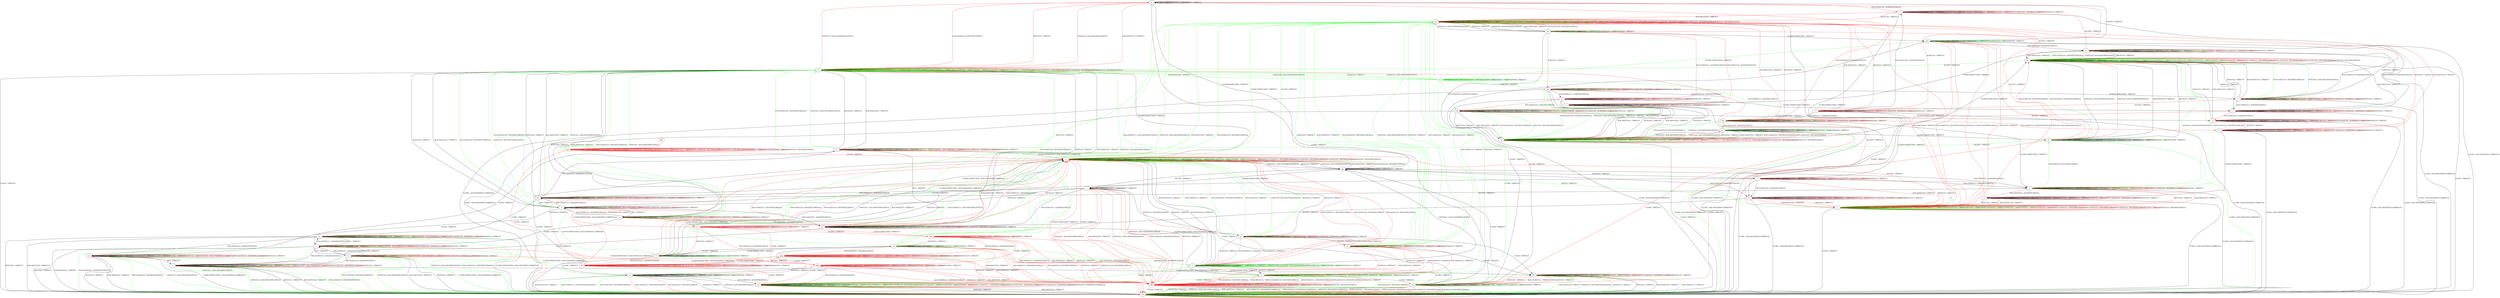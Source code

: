 digraph "" {
	graph ["Incoming time"=0.5516965389251709,
		"Outgoing time"=1.0556795597076416,
		Output="{'States': 60, 'Transitions': 867, 'Filename': '../results/tcp_rerun/TCP_Linux_Server-TCP_Windows8_Server-5.dot'}",
		Reference="{'States': 58, 'Transitions': 685, 'Filename': '../subjects/tcp/TCP_Linux_Server.dot'}",
		Solver=yices,
		Updated="{'States': 39, 'Transitions': 495, 'Filename': '../subjects/tcp/TCP_Windows8_Server.dot'}",
		"f-measure"=0.64,
		precision=0.6915254237288135,
		recall=0.5956204379562043
	];
	a -> a	[key=0,
		label="ACCEPT / TIMEOUT"];
	a -> a	[key=1,
		label="LISTEN / TIMEOUT"];
	a -> a	[key=2,
		label="RCV / TIMEOUT"];
	a -> s	[key=0,
		color=red,
		label="FIN+ACK(V,V,0) / ACK(NEXT,NEXT,0)"];
	a -> v	[key=0,
		color=red,
		label="ACK(V,V,0) / TIMEOUT"];
	a -> gg	[key=0,
		label="CLOSECONNECTION / TIMEOUT"];
	a -> kk	[key=0,
		color=red,
		label="ACK+PSH(V,V,1) / ACK(NEXT,NEXT,0)"];
	a -> qq	[key=0,
		label="CLOSE / TIMEOUT"];
	a -> vv	[key=0,
		color=red,
		label="SYN+ACK(V,V,0) / RST(NEXT,ZERO,0)"];
	a -> vv	[key=1,
		color=red,
		label="RST(V,V,0) / TIMEOUT"];
	a -> vv	[key=2,
		color=red,
		label="SYN(V,V,0) / ACK+RST(ZERO,NEXT,0)"];
	a -> vv	[key=3,
		color=red,
		label="ACK+RST(V,V,0) / TIMEOUT"];
	b -> b	[key=0,
		label="CLOSECONNECTION / TIMEOUT"];
	b -> b	[key=1,
		label="ACK+PSH(V,V,1) / TIMEOUT"];
	b -> b	[key=2,
		label="FIN+ACK(V,V,0) / TIMEOUT"];
	b -> b	[key=3,
		label="LISTEN / TIMEOUT"];
	b -> b	[key=4,
		label="RCV / TIMEOUT"];
	b -> b	[key=5,
		label="ACK(V,V,0) / TIMEOUT"];
	b -> b	[key=6,
		color=green,
		label="SEND / TIMEOUT"];
	b -> p	[key=0,
		color=green,
		label="ACCEPT / TIMEOUT"];
	b -> bb	[key=0,
		label="RST(V,V,0) / TIMEOUT"];
	b -> bb	[key=1,
		label="SYN(V,V,0) / ACK+RST(ZERO,NEXT,0)"];
	b -> bb	[key=2,
		label="ACK+RST(V,V,0) / TIMEOUT"];
	b -> bb	[key=3,
		color=green,
		label="SYN+ACK(V,V,0) / RST(NEXT,FRESH,0)"];
	b -> bb	[key=4,
		color=red,
		label="SYN+ACK(V,V,0) / RST(NEXT,ZERO,0)"];
	b -> ll	[key=0,
		color=green,
		label="CLOSE / ACK+RST(NEXT,CURRENT,0)"];
	b -> oo	[key=0,
		color=red,
		label="ACCEPT / TIMEOUT"];
	b -> qq	[key=0,
		color=red,
		label="CLOSE / TIMEOUT"];
	c -> c	[key=0,
		label="CLOSECONNECTION / TIMEOUT"];
	c -> c	[key=1,
		label="RST(V,V,0) / TIMEOUT"];
	c -> c	[key=2,
		label="RCV / TIMEOUT"];
	c -> c	[key=3,
		label="ACK+RST(V,V,0) / TIMEOUT"];
	c -> c	[key=4,
		color=green,
		label="ACK+PSH(V,V,1) / TIMEOUT"];
	c -> c	[key=5,
		color=green,
		label="SYN+ACK(V,V,0) / TIMEOUT"];
	c -> c	[key=6,
		color=green,
		label="ACCEPT / TIMEOUT"];
	c -> c	[key=7,
		color=green,
		label="FIN+ACK(V,V,0) / TIMEOUT"];
	c -> c	[key=8,
		color=green,
		label="SYN(V,V,0) / TIMEOUT"];
	c -> c	[key=9,
		color=green,
		label="SEND / TIMEOUT"];
	c -> c	[key=10,
		color=green,
		label="ACK(V,V,0) / TIMEOUT"];
	c -> c	[key=11,
		color=red,
		label="ACK+PSH(V,V,1) / RST(ZERO,ZERO,0)"];
	c -> c	[key=12,
		color=red,
		label="SYN+ACK(V,V,0) / RST(ZERO,ZERO,0)"];
	c -> c	[key=13,
		color=red,
		label="FIN+ACK(V,V,0) / RST(ZERO,ZERO,0)"];
	c -> c	[key=14,
		color=red,
		label="LISTEN / TIMEOUT"];
	c -> c	[key=15,
		color=red,
		label="ACK(V,V,0) / RST(ZERO,ZERO,0)"];
	c -> e	[key=0,
		color=green,
		label="LISTEN / TIMEOUT"];
	c -> ll	[key=0,
		label="CLOSE / TIMEOUT"];
	c -> mm	[key=0,
		color=red,
		label="SYN(V,V,0) / ACK+SYN(FRESH,NEXT,0)"];
	c -> vv	[key=0,
		color=red,
		label="ACCEPT / TIMEOUT"];
	d -> d	[key=0,
		label="ACCEPT / TIMEOUT"];
	d -> d	[key=1,
		label="LISTEN / TIMEOUT"];
	d -> d	[key=2,
		label="RCV / TIMEOUT"];
	d -> d	[key=3,
		label="ACK(V,V,0) / TIMEOUT"];
	d -> d	[key=4,
		color=green,
		label="SEND / ACK+PSH(NEXT,CURRENT,1)"];
	d -> d	[key=5,
		color=red,
		label="SYN+ACK(V,V,0) / ACK(NEXT,CURRENT,0)"];
	d -> d	[key=6,
		color=red,
		label="SYN(V,V,0) / TIMEOUT"];
	d -> o	[key=0,
		label="FIN+ACK(V,V,0) / ACK(NEXT,NEXT,0)"];
	d -> ii	[key=0,
		label="ACK+PSH(V,V,1) / ACK(NEXT,NEXT,0)"];
	d -> ii	[key=1,
		label="CLOSE / TIMEOUT"];
	d -> ll	[key=0,
		label="RST(V,V,0) / TIMEOUT"];
	d -> ll	[key=1,
		label="ACK+RST(V,V,0) / TIMEOUT"];
	d -> ll	[key=2,
		color=green,
		label="CLOSECONNECTION / ACK+RST(NEXT,CURRENT,0)"];
	d -> ll	[key=3,
		color=green,
		label="SYN+ACK(V,V,0) / RST(NEXT,FRESH,0)"];
	d -> ll	[key=4,
		color=green,
		label="SYN(V,V,0) / ACK+RST(ZERO,NEXT,0)"];
	ddd	[color=red];
	d -> ddd	[key=0,
		color=red,
		label="CLOSECONNECTION / ACK+FIN(NEXT,CURRENT,0)"];
	e -> e	[key=0,
		label="CLOSECONNECTION / TIMEOUT"];
	e -> e	[key=1,
		label="RST(V,V,0) / TIMEOUT"];
	e -> e	[key=2,
		label="LISTEN / TIMEOUT"];
	e -> e	[key=3,
		label="RCV / TIMEOUT"];
	e -> e	[key=4,
		label="ACK+RST(V,V,0) / TIMEOUT"];
	e -> e	[key=5,
		color=green,
		label="ACK+PSH(V,V,1) / TIMEOUT"];
	e -> e	[key=6,
		color=green,
		label="SYN+ACK(V,V,0) / TIMEOUT"];
	e -> e	[key=7,
		color=green,
		label="FIN+ACK(V,V,0) / TIMEOUT"];
	e -> e	[key=8,
		color=green,
		label="SEND / TIMEOUT"];
	e -> e	[key=9,
		color=green,
		label="ACK(V,V,0) / TIMEOUT"];
	e -> e	[key=10,
		color=red,
		label="ACK+PSH(V,V,1) / RST(ZERO,ZERO,0)"];
	e -> e	[key=11,
		color=red,
		label="SYN+ACK(V,V,0) / RST(ZERO,ZERO,0)"];
	e -> e	[key=12,
		color=red,
		label="FIN+ACK(V,V,0) / RST(ZERO,ZERO,0)"];
	e -> e	[key=13,
		color=red,
		label="ACK(V,V,0) / RST(ZERO,ZERO,0)"];
	e -> ff	[key=0,
		color=green,
		label="ACCEPT / TIMEOUT"];
	e -> gg	[key=0,
		label="SYN(V,V,0) / ACK+SYN(FRESH,NEXT,0)"];
	e -> ll	[key=0,
		label="CLOSE / TIMEOUT"];
	bbb	[color=red];
	e -> bbb	[key=0,
		color=red,
		label="ACCEPT / TIMEOUT"];
	f -> f	[key=0,
		label="ACK+PSH(V,V,1) / TIMEOUT"];
	f -> f	[key=1,
		label="ACCEPT / TIMEOUT"];
	f -> f	[key=2,
		label="FIN+ACK(V,V,0) / TIMEOUT"];
	f -> f	[key=3,
		label="LISTEN / TIMEOUT"];
	f -> f	[key=4,
		label="RCV / TIMEOUT"];
	f -> f	[key=5,
		label="ACK(V,V,0) / TIMEOUT"];
	f -> f	[key=6,
		color=red,
		label="SYN+ACK(V,V,0) / ACK(NEXT,CURRENT,0)"];
	f -> f	[key=7,
		color=red,
		label="SYN(V,V,0) / TIMEOUT"];
	f -> j	[key=0,
		label="CLOSECONNECTION / TIMEOUT"];
	f -> ff	[key=0,
		color=red,
		label="RST(V,V,0) / TIMEOUT"];
	f -> ff	[key=1,
		color=red,
		label="ACK+RST(V,V,0) / TIMEOUT"];
	f -> ll	[key=0,
		label="CLOSE / ACK+RST(NEXT,CURRENT,0)"];
	g -> g	[key=0,
		label="ACK+PSH(V,V,1) / TIMEOUT"];
	g -> g	[key=1,
		label="ACCEPT / TIMEOUT"];
	g -> g	[key=2,
		label="FIN+ACK(V,V,0) / TIMEOUT"];
	g -> g	[key=3,
		label="LISTEN / TIMEOUT"];
	g -> g	[key=4,
		label="RCV / TIMEOUT"];
	g -> g	[key=5,
		label="ACK(V,V,0) / TIMEOUT"];
	g -> g	[key=6,
		color=green,
		label="SEND / ACK+PSH(NEXT,CURRENT,1)"];
	g -> g	[key=7,
		color=red,
		label="SYN+ACK(V,V,0) / ACK(NEXT,CURRENT,0)"];
	g -> g	[key=8,
		color=red,
		label="SYN(V,V,0) / TIMEOUT"];
	g -> o	[key=0,
		label="CLOSE / TIMEOUT"];
	g -> jj	[key=0,
		label="CLOSECONNECTION / ACK+FIN(NEXT,CURRENT,0)"];
	g -> vv	[key=0,
		label="RST(V,V,0) / TIMEOUT"];
	g -> vv	[key=1,
		label="ACK+RST(V,V,0) / TIMEOUT"];
	g -> vv	[key=2,
		color=green,
		label="SYN+ACK(V,V,0) / RST(NEXT,FRESH,0)"];
	g -> vv	[key=3,
		color=green,
		label="SYN(V,V,0) / ACK+RST(ZERO,NEXT,0)"];
	h -> g	[key=0,
		label="FIN+ACK(V,V,0) / ACK(NEXT,NEXT,0)"];
	h -> h	[key=0,
		label="ACCEPT / TIMEOUT"];
	h -> h	[key=1,
		label="LISTEN / TIMEOUT"];
	h -> h	[key=2,
		label="ACK(V,V,0) / TIMEOUT"];
	h -> h	[key=3,
		color=green,
		label="SEND / ACK+PSH(NEXT,CURRENT,1)"];
	h -> h	[key=4,
		color=red,
		label="SYN+ACK(V,V,0) / ACK(NEXT,CURRENT,0)"];
	h -> h	[key=5,
		color=red,
		label="SYN(V,V,0) / TIMEOUT"];
	h -> u	[key=0,
		label="RCV / TIMEOUT"];
	h -> dd	[key=0,
		label="ACK+PSH(V,V,1) / ACK(NEXT,NEXT,0)"];
	h -> ii	[key=0,
		label="CLOSE / TIMEOUT"];
	h -> tt	[key=0,
		color=green,
		label="CLOSECONNECTION / ACK+FIN(NEXT,CURRENT,0)"];
	h -> vv	[key=0,
		label="RST(V,V,0) / TIMEOUT"];
	h -> vv	[key=1,
		label="ACK+RST(V,V,0) / TIMEOUT"];
	h -> vv	[key=2,
		color=green,
		label="SYN+ACK(V,V,0) / RST(NEXT,FRESH,0)"];
	h -> vv	[key=3,
		color=green,
		label="SYN(V,V,0) / ACK+RST(ZERO,NEXT,0)"];
	ccc	[color=red];
	h -> ccc	[key=0,
		color=red,
		label="CLOSECONNECTION / ACK+FIN(NEXT,CURRENT,0)"];
	i -> c	[key=0,
		color=red,
		label="RST(V,V,0) / TIMEOUT"];
	i -> c	[key=1,
		color=red,
		label="ACK+RST(V,V,0) / TIMEOUT"];
	i -> h	[key=0,
		label="ACCEPT / TIMEOUT"];
	i -> i	[key=0,
		label="CLOSECONNECTION / TIMEOUT"];
	i -> i	[key=1,
		label="LISTEN / TIMEOUT"];
	i -> i	[key=2,
		label="RCV / TIMEOUT"];
	i -> i	[key=3,
		label="ACK(V,V,0) / TIMEOUT"];
	i -> i	[key=4,
		color=red,
		label="SYN+ACK(V,V,0) / ACK(NEXT,CURRENT,0)"];
	i -> i	[key=5,
		color=red,
		label="SYN(V,V,0) / TIMEOUT"];
	i -> n	[key=0,
		label="FIN+ACK(V,V,0) / ACK(NEXT,NEXT,0)"];
	i -> x	[key=0,
		label="ACK+PSH(V,V,1) / ACK(NEXT,NEXT,0)"];
	i -> ll	[key=0,
		label="CLOSE / ACK+RST(NEXT,CURRENT,0)"];
	j -> c	[key=0,
		color=red,
		label="RST(V,V,0) / TIMEOUT"];
	j -> c	[key=1,
		color=red,
		label="ACK+RST(V,V,0) / TIMEOUT"];
	j -> j	[key=0,
		label="CLOSECONNECTION / TIMEOUT"];
	j -> j	[key=1,
		label="ACK+PSH(V,V,1) / TIMEOUT"];
	j -> j	[key=2,
		label="FIN+ACK(V,V,0) / TIMEOUT"];
	j -> j	[key=3,
		label="LISTEN / TIMEOUT"];
	j -> j	[key=4,
		label="RCV / TIMEOUT"];
	j -> j	[key=5,
		label="ACK(V,V,0) / TIMEOUT"];
	j -> j	[key=6,
		color=red,
		label="SYN+ACK(V,V,0) / ACK(NEXT,CURRENT,0)"];
	j -> j	[key=7,
		color=red,
		label="SYN(V,V,0) / TIMEOUT"];
	j -> p	[key=0,
		color=red,
		label="ACCEPT / TIMEOUT"];
	j -> ll	[key=0,
		label="CLOSE / ACK+RST(NEXT,CURRENT,0)"];
	k -> k	[key=0,
		label="ACCEPT / TIMEOUT"];
	k -> k	[key=1,
		label="LISTEN / TIMEOUT"];
	k -> k	[key=2,
		label="RCV / TIMEOUT"];
	k -> k	[key=3,
		color=green,
		label="ACK+PSH(V,V,1) / TIMEOUT"];
	k -> k	[key=4,
		color=green,
		label="SYN+ACK(V,V,0) / RST(NEXT,FRESH,0)"];
	k -> k	[key=5,
		color=green,
		label="FIN+ACK(V,V,0) / TIMEOUT"];
	k -> k	[key=6,
		color=green,
		label="SEND / TIMEOUT"];
	k -> k	[key=7,
		color=green,
		label="ACK(V,V,0) / TIMEOUT"];
	k -> l	[key=0,
		label="SYN(V,V,0) / ACK+SYN(FRESH,NEXT,0)"];
	k -> z	[key=0,
		label="CLOSECONNECTION / TIMEOUT"];
	k -> ff	[key=0,
		color=green,
		label="RST(V,V,0) / TIMEOUT"];
	k -> ff	[key=1,
		color=green,
		label="ACK+RST(V,V,0) / TIMEOUT"];
	k -> qq	[key=0,
		color=red,
		label="CLOSE / TIMEOUT"];
	k -> xx	[key=0,
		color=green,
		label="CLOSE / TIMEOUT"];
	k -> bbb	[key=0,
		color=red,
		label="ACK+PSH(V,V,1) / RST(NEXT,ZERO,0)"];
	k -> bbb	[key=1,
		color=red,
		label="SYN+ACK(V,V,0) / RST(NEXT,ZERO,0)"];
	k -> bbb	[key=2,
		color=red,
		label="RST(V,V,0) / TIMEOUT"];
	k -> bbb	[key=3,
		color=red,
		label="FIN+ACK(V,V,0) / RST(NEXT,ZERO,0)"];
	k -> bbb	[key=4,
		color=red,
		label="ACK+RST(V,V,0) / TIMEOUT"];
	k -> bbb	[key=5,
		color=red,
		label="ACK(V,V,0) / RST(NEXT,ZERO,0)"];
	l -> g	[key=0,
		label="FIN+ACK(V,V,0) / ACK(NEXT,NEXT,0)"];
	l -> h	[key=0,
		label="ACK(V,V,0) / TIMEOUT"];
	l -> l	[key=0,
		label="ACCEPT / TIMEOUT"];
	l -> l	[key=1,
		label="LISTEN / TIMEOUT"];
	l -> l	[key=2,
		label="RCV / TIMEOUT"];
	l -> dd	[key=0,
		label="ACK+PSH(V,V,1) / ACK(NEXT,NEXT,0)"];
	l -> gg	[key=0,
		label="CLOSECONNECTION / TIMEOUT"];
	l -> qq	[key=0,
		label="CLOSE / TIMEOUT"];
	l -> bbb	[key=0,
		color=red,
		label="SYN+ACK(V,V,0) / RST(NEXT,ZERO,0)"];
	l -> bbb	[key=1,
		color=red,
		label="RST(V,V,0) / TIMEOUT"];
	l -> bbb	[key=2,
		color=red,
		label="SYN(V,V,0) / ACK+RST(ZERO,NEXT,0)"];
	l -> bbb	[key=3,
		color=red,
		label="ACK+RST(V,V,0) / TIMEOUT"];
	m -> m	[key=0,
		label="ACK+PSH(V,V,1) / ACK(NEXT,NEXT,0)"];
	m -> m	[key=1,
		label="ACCEPT / TIMEOUT"];
	m -> m	[key=2,
		label="LISTEN / TIMEOUT"];
	m -> m	[key=3,
		label="RCV / TIMEOUT"];
	m -> m	[key=4,
		label="ACK(V,V,0) / TIMEOUT"];
	m -> m	[key=5,
		color=red,
		label="SYN+ACK(V,V,0) / ACK(NEXT,CURRENT,0)"];
	m -> m	[key=6,
		color=red,
		label="SYN(V,V,0) / TIMEOUT"];
	m -> t	[key=0,
		label="CLOSECONNECTION / TIMEOUT"];
	m -> aa	[key=0,
		label="RST(V,V,0) / TIMEOUT"];
	m -> aa	[key=1,
		label="ACK+RST(V,V,0) / TIMEOUT"];
	m -> ll	[key=0,
		label="CLOSE / ACK+RST(NEXT,CURRENT,0)"];
	m -> ww	[key=0,
		color=red,
		label="FIN+ACK(V,V,0) / ACK(NEXT,NEXT,0)"];
	n -> c	[key=0,
		color=red,
		label="RST(V,V,0) / TIMEOUT"];
	n -> c	[key=1,
		color=red,
		label="ACK+RST(V,V,0) / TIMEOUT"];
	n -> g	[key=0,
		label="ACCEPT / TIMEOUT"];
	n -> n	[key=0,
		label="CLOSECONNECTION / TIMEOUT"];
	n -> n	[key=1,
		label="ACK+PSH(V,V,1) / TIMEOUT"];
	n -> n	[key=2,
		label="FIN+ACK(V,V,0) / TIMEOUT"];
	n -> n	[key=3,
		label="LISTEN / TIMEOUT"];
	n -> n	[key=4,
		label="RCV / TIMEOUT"];
	n -> n	[key=5,
		label="ACK(V,V,0) / TIMEOUT"];
	n -> n	[key=6,
		color=red,
		label="SYN+ACK(V,V,0) / ACK(NEXT,CURRENT,0)"];
	n -> n	[key=7,
		color=red,
		label="SYN(V,V,0) / TIMEOUT"];
	n -> ll	[key=0,
		label="CLOSE / ACK+RST(NEXT,CURRENT,0)"];
	o -> o	[key=0,
		label="ACK+PSH(V,V,1) / TIMEOUT"];
	o -> o	[key=1,
		label="ACCEPT / TIMEOUT"];
	o -> o	[key=2,
		label="FIN+ACK(V,V,0) / TIMEOUT"];
	o -> o	[key=3,
		label="LISTEN / TIMEOUT"];
	o -> o	[key=4,
		label="RCV / TIMEOUT"];
	o -> o	[key=5,
		label="CLOSE / TIMEOUT"];
	o -> o	[key=6,
		label="ACK(V,V,0) / TIMEOUT"];
	o -> o	[key=7,
		color=green,
		label="SEND / ACK+PSH(NEXT,CURRENT,1)"];
	o -> o	[key=8,
		color=red,
		label="SYN+ACK(V,V,0) / ACK(NEXT,CURRENT,0)"];
	o -> o	[key=9,
		color=red,
		label="SYN(V,V,0) / TIMEOUT"];
	o -> hh	[key=0,
		label="CLOSECONNECTION / ACK+FIN(NEXT,CURRENT,0)"];
	o -> ll	[key=0,
		label="RST(V,V,0) / TIMEOUT"];
	o -> ll	[key=1,
		label="ACK+RST(V,V,0) / TIMEOUT"];
	o -> ll	[key=2,
		color=green,
		label="SYN+ACK(V,V,0) / RST(NEXT,FRESH,0)"];
	o -> ll	[key=3,
		color=green,
		label="SYN(V,V,0) / ACK+RST(ZERO,NEXT,0)"];
	p -> e	[key=0,
		label="CLOSECONNECTION / ACK+RST(NEXT,CURRENT,0)"];
	p -> g	[key=0,
		label="RCV / TIMEOUT"];
	p -> p	[key=0,
		label="ACK+PSH(V,V,1) / TIMEOUT"];
	p -> p	[key=1,
		label="ACCEPT / TIMEOUT"];
	p -> p	[key=2,
		label="FIN+ACK(V,V,0) / TIMEOUT"];
	p -> p	[key=3,
		label="LISTEN / TIMEOUT"];
	p -> p	[key=4,
		label="ACK(V,V,0) / TIMEOUT"];
	p -> p	[key=5,
		color=green,
		label="SEND / ACK+PSH(NEXT,CURRENT,1)"];
	p -> p	[key=6,
		color=red,
		label="SYN+ACK(V,V,0) / ACK(NEXT,CURRENT,0)"];
	p -> p	[key=7,
		color=red,
		label="SYN(V,V,0) / TIMEOUT"];
	p -> cc	[key=0,
		label="CLOSE / TIMEOUT"];
	p -> vv	[key=0,
		label="RST(V,V,0) / TIMEOUT"];
	p -> vv	[key=1,
		label="ACK+RST(V,V,0) / TIMEOUT"];
	p -> vv	[key=2,
		color=green,
		label="SYN+ACK(V,V,0) / RST(NEXT,FRESH,0)"];
	p -> vv	[key=3,
		color=green,
		label="SYN(V,V,0) / ACK+RST(ZERO,NEXT,0)"];
	q -> k	[key=0,
		color=red,
		label="ACK+PSH(V,V,1) / TIMEOUT"];
	q -> k	[key=1,
		color=red,
		label="FIN+ACK(V,V,0) / TIMEOUT"];
	q -> k	[key=2,
		color=red,
		label="ACK(V,V,0) / TIMEOUT"];
	q -> q	[key=0,
		label="ACCEPT / TIMEOUT"];
	q -> q	[key=1,
		label="LISTEN / TIMEOUT"];
	q -> q	[key=2,
		label="RCV / TIMEOUT"];
	q -> q	[key=3,
		color=green,
		label="SEND / TIMEOUT"];
	q -> q	[key=4,
		color=red,
		label="SYN+ACK(V,V,0) / ACK(NEXT,CURRENT,0)"];
	q -> q	[key=5,
		color=red,
		label="SYN(V,V,0) / TIMEOUT"];
	q -> ff	[key=0,
		color=green,
		label="ACK+PSH(V,V,1) / TIMEOUT"];
	q -> ff	[key=1,
		color=green,
		label="SYN+ACK(V,V,0) / RST(NEXT,FRESH,0)"];
	q -> ff	[key=2,
		color=green,
		label="RST(V,V,0) / TIMEOUT"];
	q -> ff	[key=3,
		color=green,
		label="FIN+ACK(V,V,0) / TIMEOUT"];
	q -> ff	[key=4,
		color=green,
		label="SYN(V,V,0) / ACK+RST(ZERO,NEXT,0)"];
	q -> ff	[key=5,
		color=green,
		label="ACK+RST(V,V,0) / TIMEOUT"];
	q -> ff	[key=6,
		color=green,
		label="ACK(V,V,0) / TIMEOUT"];
	q -> hh	[key=0,
		label="CLOSE / TIMEOUT"];
	q -> jj	[key=0,
		label="CLOSECONNECTION / TIMEOUT"];
	q -> bbb	[key=0,
		color=red,
		label="RST(V,V,0) / TIMEOUT"];
	q -> bbb	[key=1,
		color=red,
		label="ACK+RST(V,V,0) / TIMEOUT"];
	r -> r	[key=0,
		label="CLOSECONNECTION / TIMEOUT"];
	r -> r	[key=1,
		label="LISTEN / TIMEOUT"];
	r -> r	[key=2,
		label="RCV / TIMEOUT"];
	r -> r	[key=3,
		label="ACK(V,V,0) / TIMEOUT"];
	r -> r	[key=4,
		color=green,
		label="SEND / TIMEOUT"];
	r -> r	[key=5,
		color=red,
		label="SYN+ACK(V,V,0) / ACK(NEXT,CURRENT,0)"];
	r -> r	[key=6,
		color=red,
		label="SYN(V,V,0) / TIMEOUT"];
	r -> t	[key=0,
		label="ACK+PSH(V,V,1) / ACK(NEXT,NEXT,0)"];
	r -> v	[key=0,
		color=red,
		label="ACCEPT / TIMEOUT"];
	r -> bb	[key=0,
		label="RST(V,V,0) / TIMEOUT"];
	r -> bb	[key=1,
		label="ACK+RST(V,V,0) / TIMEOUT"];
	r -> bb	[key=2,
		color=green,
		label="SYN+ACK(V,V,0) / RST(NEXT,FRESH,0)"];
	r -> bb	[key=3,
		color=green,
		label="SYN(V,V,0) / ACK+RST(ZERO,NEXT,0)"];
	r -> ll	[key=0,
		label="CLOSE / ACK+RST(NEXT,CURRENT,0)"];
	r -> ss	[key=0,
		label="FIN+ACK(V,V,0) / ACK(NEXT,NEXT,0)"];
	s -> n	[key=0,
		label="CLOSECONNECTION / TIMEOUT"];
	s -> s	[key=0,
		label="ACK+PSH(V,V,1) / TIMEOUT"];
	s -> s	[key=1,
		label="ACCEPT / TIMEOUT"];
	s -> s	[key=2,
		label="FIN+ACK(V,V,0) / TIMEOUT"];
	s -> s	[key=3,
		label="LISTEN / TIMEOUT"];
	s -> s	[key=4,
		label="RCV / TIMEOUT"];
	s -> s	[key=5,
		label="ACK(V,V,0) / TIMEOUT"];
	s -> s	[key=6,
		color=red,
		label="SYN+ACK(V,V,0) / ACK(NEXT,CURRENT,0)"];
	s -> s	[key=7,
		color=red,
		label="SYN(V,V,0) / TIMEOUT"];
	s -> ff	[key=0,
		color=red,
		label="RST(V,V,0) / TIMEOUT"];
	s -> ff	[key=1,
		color=red,
		label="ACK+RST(V,V,0) / TIMEOUT"];
	s -> ll	[key=0,
		label="CLOSE / ACK+RST(NEXT,CURRENT,0)"];
	t -> t	[key=0,
		label="CLOSECONNECTION / TIMEOUT"];
	t -> t	[key=1,
		label="ACK+PSH(V,V,1) / ACK(NEXT,NEXT,0)"];
	t -> t	[key=2,
		label="LISTEN / TIMEOUT"];
	t -> t	[key=3,
		label="RCV / TIMEOUT"];
	t -> t	[key=4,
		label="ACK(V,V,0) / TIMEOUT"];
	t -> t	[key=5,
		color=red,
		label="SYN+ACK(V,V,0) / ACK(NEXT,CURRENT,0)"];
	t -> t	[key=6,
		color=red,
		label="SYN(V,V,0) / TIMEOUT"];
	t -> bb	[key=0,
		label="RST(V,V,0) / TIMEOUT"];
	t -> bb	[key=1,
		label="ACK+RST(V,V,0) / TIMEOUT"];
	t -> kk	[key=0,
		color=red,
		label="ACCEPT / TIMEOUT"];
	t -> ll	[key=0,
		label="CLOSE / ACK+RST(NEXT,CURRENT,0)"];
	t -> rr	[key=0,
		color=red,
		label="FIN+ACK(V,V,0) / ACK(NEXT,NEXT,0)"];
	u -> e	[key=0,
		color=green,
		label="CLOSECONNECTION / ACK+RST(NEXT,CURRENT,0)"];
	u -> g	[key=0,
		label="FIN+ACK(V,V,0) / ACK(NEXT,NEXT,0)"];
	u -> h	[key=0,
		label="ACK+PSH(V,V,1) / ACK(NEXT,NEXT,0)"];
	u -> u	[key=0,
		label="ACCEPT / TIMEOUT"];
	u -> u	[key=1,
		label="LISTEN / TIMEOUT"];
	u -> u	[key=2,
		label="RCV / TIMEOUT"];
	u -> u	[key=3,
		label="ACK(V,V,0) / TIMEOUT"];
	u -> u	[key=4,
		color=green,
		label="SEND / ACK+PSH(NEXT,CURRENT,1)"];
	u -> u	[key=5,
		color=red,
		label="SYN+ACK(V,V,0) / ACK(NEXT,CURRENT,0)"];
	u -> u	[key=6,
		color=red,
		label="SYN(V,V,0) / TIMEOUT"];
	u -> ii	[key=0,
		label="CLOSE / TIMEOUT"];
	u -> vv	[key=0,
		label="RST(V,V,0) / TIMEOUT"];
	u -> vv	[key=1,
		label="ACK+RST(V,V,0) / TIMEOUT"];
	u -> vv	[key=2,
		color=green,
		label="SYN+ACK(V,V,0) / RST(NEXT,FRESH,0)"];
	u -> vv	[key=3,
		color=green,
		label="SYN(V,V,0) / ACK+RST(ZERO,NEXT,0)"];
	u -> ccc	[key=0,
		color=red,
		label="CLOSECONNECTION / ACK+FIN(NEXT,CURRENT,0)"];
	v -> i	[key=0,
		label="CLOSECONNECTION / TIMEOUT"];
	v -> s	[key=0,
		label="FIN+ACK(V,V,0) / ACK(NEXT,NEXT,0)"];
	v -> v	[key=0,
		label="ACCEPT / TIMEOUT"];
	v -> v	[key=1,
		label="LISTEN / TIMEOUT"];
	v -> v	[key=2,
		label="RCV / TIMEOUT"];
	v -> v	[key=3,
		label="ACK(V,V,0) / TIMEOUT"];
	v -> v	[key=4,
		color=red,
		label="SYN+ACK(V,V,0) / ACK(NEXT,CURRENT,0)"];
	v -> v	[key=5,
		color=red,
		label="SYN(V,V,0) / TIMEOUT"];
	v -> ff	[key=0,
		color=red,
		label="RST(V,V,0) / TIMEOUT"];
	v -> ff	[key=1,
		color=red,
		label="ACK+RST(V,V,0) / TIMEOUT"];
	v -> kk	[key=0,
		label="ACK+PSH(V,V,1) / ACK(NEXT,NEXT,0)"];
	v -> ll	[key=0,
		label="CLOSE / ACK+RST(NEXT,CURRENT,0)"];
	w -> w	[key=0,
		label="CLOSECONNECTION / TIMEOUT"];
	w -> w	[key=1,
		label="ACCEPT / TIMEOUT"];
	w -> w	[key=2,
		label="LISTEN / TIMEOUT"];
	w -> w	[key=3,
		label="RCV / TIMEOUT"];
	w -> w	[key=4,
		label="CLOSE / TIMEOUT"];
	w -> w	[key=5,
		label="ACK(V,V,0) / TIMEOUT"];
	w -> w	[key=6,
		color=green,
		label="SEND / TIMEOUT"];
	w -> ll	[key=0,
		label="RST(V,V,0) / TIMEOUT"];
	w -> ll	[key=1,
		label="SYN(V,V,0) / ACK+RST(ZERO,NEXT,0)"];
	w -> ll	[key=2,
		label="ACK+RST(V,V,0) / TIMEOUT"];
	w -> ll	[key=3,
		color=green,
		label="ACK+PSH(V,V,1) / ACK+RST(NEXT,NEXT,0)"];
	w -> ll	[key=4,
		color=green,
		label="SYN+ACK(V,V,0) / RST(NEXT,FRESH,0)"];
	w -> ll	[key=5,
		color=red,
		label="ACK+PSH(V,V,1) / RST(NEXT,ZERO,0)"];
	w -> ll	[key=6,
		color=red,
		label="SYN+ACK(V,V,0) / RST(NEXT,ZERO,0)"];
	w -> xx	[key=0,
		label="FIN+ACK(V,V,0) / ACK(NEXT,NEXT,0)"];
	x -> b	[key=0,
		color=green,
		label="FIN+ACK(V,V,0) / ACK(NEXT,NEXT,0)"];
	x -> c	[key=0,
		color=red,
		label="RST(V,V,0) / TIMEOUT"];
	x -> c	[key=1,
		color=red,
		label="ACK+RST(V,V,0) / TIMEOUT"];
	x -> j	[key=0,
		color=red,
		label="FIN+ACK(V,V,0) / ACK(NEXT,NEXT,0)"];
	x -> x	[key=0,
		label="CLOSECONNECTION / TIMEOUT"];
	x -> x	[key=1,
		label="ACK+PSH(V,V,1) / ACK(NEXT,NEXT,0)"];
	x -> x	[key=2,
		label="LISTEN / TIMEOUT"];
	x -> x	[key=3,
		label="RCV / TIMEOUT"];
	x -> x	[key=4,
		label="ACK(V,V,0) / TIMEOUT"];
	x -> x	[key=5,
		color=green,
		label="SEND / TIMEOUT"];
	x -> x	[key=6,
		color=red,
		label="SYN+ACK(V,V,0) / ACK(NEXT,CURRENT,0)"];
	x -> x	[key=7,
		color=red,
		label="SYN(V,V,0) / TIMEOUT"];
	x -> bb	[key=0,
		color=green,
		label="SYN+ACK(V,V,0) / RST(NEXT,FRESH,0)"];
	x -> bb	[key=1,
		color=green,
		label="SYN(V,V,0) / ACK+RST(ZERO,NEXT,0)"];
	x -> dd	[key=0,
		label="ACCEPT / TIMEOUT"];
	x -> ll	[key=0,
		label="CLOSE / ACK+RST(NEXT,CURRENT,0)"];
	y -> y	[key=0,
		label="ACK+PSH(V,V,1) / TIMEOUT"];
	y -> y	[key=1,
		label="ACCEPT / TIMEOUT"];
	y -> y	[key=2,
		label="FIN+ACK(V,V,0) / TIMEOUT"];
	y -> y	[key=3,
		label="LISTEN / TIMEOUT"];
	y -> y	[key=4,
		label="RCV / TIMEOUT"];
	y -> y	[key=5,
		label="ACK(V,V,0) / TIMEOUT"];
	y -> y	[key=6,
		color=red,
		label="SYN+ACK(V,V,0) / ACK(NEXT,CURRENT,0)"];
	y -> y	[key=7,
		color=red,
		label="SYN(V,V,0) / TIMEOUT"];
	y -> aa	[key=0,
		label="RST(V,V,0) / TIMEOUT"];
	y -> aa	[key=1,
		label="ACK+RST(V,V,0) / TIMEOUT"];
	y -> ll	[key=0,
		label="CLOSE / ACK+RST(NEXT,CURRENT,0)"];
	y -> ss	[key=0,
		label="CLOSECONNECTION / TIMEOUT"];
	z -> e	[key=0,
		label="RST(V,V,0) / TIMEOUT"];
	z -> e	[key=1,
		label="ACK+RST(V,V,0) / TIMEOUT"];
	z -> e	[key=2,
		color=red,
		label="ACK+PSH(V,V,1) / RST(NEXT,ZERO,0)"];
	z -> e	[key=3,
		color=red,
		label="SYN+ACK(V,V,0) / RST(NEXT,ZERO,0)"];
	z -> e	[key=4,
		color=red,
		label="FIN+ACK(V,V,0) / RST(NEXT,ZERO,0)"];
	z -> e	[key=5,
		color=red,
		label="ACK(V,V,0) / RST(NEXT,ZERO,0)"];
	z -> k	[key=0,
		label="ACCEPT / TIMEOUT"];
	z -> z	[key=0,
		label="CLOSECONNECTION / TIMEOUT"];
	z -> z	[key=1,
		label="LISTEN / TIMEOUT"];
	z -> z	[key=2,
		label="RCV / TIMEOUT"];
	z -> z	[key=3,
		color=green,
		label="ACK+PSH(V,V,1) / TIMEOUT"];
	z -> z	[key=4,
		color=green,
		label="SYN+ACK(V,V,0) / RST(NEXT,FRESH,0)"];
	z -> z	[key=5,
		color=green,
		label="FIN+ACK(V,V,0) / TIMEOUT"];
	z -> z	[key=6,
		color=green,
		label="SEND / TIMEOUT"];
	z -> z	[key=7,
		color=green,
		label="ACK(V,V,0) / TIMEOUT"];
	z -> gg	[key=0,
		label="SYN(V,V,0) / ACK+SYN(FRESH,NEXT,0)"];
	z -> qq	[key=0,
		color=red,
		label="CLOSE / TIMEOUT"];
	z -> xx	[key=0,
		color=green,
		label="CLOSE / TIMEOUT"];
	aa -> aa	[key=0,
		label="RST(V,V,0) / TIMEOUT"];
	aa -> aa	[key=1,
		label="ACCEPT / TIMEOUT"];
	aa -> aa	[key=2,
		label="LISTEN / TIMEOUT"];
	aa -> aa	[key=3,
		label="RCV / TIMEOUT"];
	aa -> aa	[key=4,
		label="ACK+RST(V,V,0) / TIMEOUT"];
	aa -> aa	[key=5,
		color=green,
		label="ACK+PSH(V,V,1) / TIMEOUT"];
	aa -> aa	[key=6,
		color=green,
		label="SYN+ACK(V,V,0) / TIMEOUT"];
	aa -> aa	[key=7,
		color=green,
		label="FIN+ACK(V,V,0) / TIMEOUT"];
	aa -> aa	[key=8,
		color=green,
		label="SYN(V,V,0) / TIMEOUT"];
	aa -> aa	[key=9,
		color=green,
		label="SEND / TIMEOUT"];
	aa -> aa	[key=10,
		color=green,
		label="ACK(V,V,0) / TIMEOUT"];
	aa -> aa	[key=11,
		color=red,
		label="ACK+PSH(V,V,1) / RST(ZERO,ZERO,0)"];
	aa -> aa	[key=12,
		color=red,
		label="SYN+ACK(V,V,0) / RST(ZERO,ZERO,0)"];
	aa -> aa	[key=13,
		color=red,
		label="FIN+ACK(V,V,0) / RST(ZERO,ZERO,0)"];
	aa -> aa	[key=14,
		color=red,
		label="ACK(V,V,0) / RST(ZERO,ZERO,0)"];
	aa -> bb	[key=0,
		label="CLOSECONNECTION / TIMEOUT"];
	aa -> ll	[key=0,
		label="CLOSE / TIMEOUT"];
	aa -> uu	[key=0,
		color=red,
		label="SYN(V,V,0) / ACK+SYN(FRESH,NEXT,0)"];
	bb -> b	[key=0,
		color=red,
		label="SYN(V,V,0) / ACK+SYN(FRESH,NEXT,0)"];
	bb -> bb	[key=0,
		label="CLOSECONNECTION / TIMEOUT"];
	bb -> bb	[key=1,
		label="RST(V,V,0) / TIMEOUT"];
	bb -> bb	[key=2,
		label="LISTEN / TIMEOUT"];
	bb -> bb	[key=3,
		label="RCV / TIMEOUT"];
	bb -> bb	[key=4,
		label="ACK+RST(V,V,0) / TIMEOUT"];
	bb -> bb	[key=5,
		color=green,
		label="ACK+PSH(V,V,1) / TIMEOUT"];
	bb -> bb	[key=6,
		color=green,
		label="SYN+ACK(V,V,0) / TIMEOUT"];
	bb -> bb	[key=7,
		color=green,
		label="FIN+ACK(V,V,0) / TIMEOUT"];
	bb -> bb	[key=8,
		color=green,
		label="SYN(V,V,0) / TIMEOUT"];
	bb -> bb	[key=9,
		color=green,
		label="SEND / TIMEOUT"];
	bb -> bb	[key=10,
		color=green,
		label="ACK(V,V,0) / TIMEOUT"];
	bb -> bb	[key=11,
		color=red,
		label="ACK+PSH(V,V,1) / RST(ZERO,ZERO,0)"];
	bb -> bb	[key=12,
		color=red,
		label="SYN+ACK(V,V,0) / RST(ZERO,ZERO,0)"];
	bb -> bb	[key=13,
		color=red,
		label="FIN+ACK(V,V,0) / RST(ZERO,ZERO,0)"];
	bb -> bb	[key=14,
		color=red,
		label="ACK(V,V,0) / RST(ZERO,ZERO,0)"];
	bb -> ff	[key=0,
		color=red,
		label="ACCEPT / TIMEOUT"];
	bb -> ll	[key=0,
		label="CLOSE / TIMEOUT"];
	bb -> vv	[key=0,
		color=green,
		label="ACCEPT / TIMEOUT"];
	cc -> o	[key=0,
		label="RCV / TIMEOUT"];
	cc -> cc	[key=0,
		label="ACK+PSH(V,V,1) / TIMEOUT"];
	cc -> cc	[key=1,
		label="ACCEPT / TIMEOUT"];
	cc -> cc	[key=2,
		label="FIN+ACK(V,V,0) / TIMEOUT"];
	cc -> cc	[key=3,
		label="LISTEN / TIMEOUT"];
	cc -> cc	[key=4,
		label="CLOSE / TIMEOUT"];
	cc -> cc	[key=5,
		label="ACK(V,V,0) / TIMEOUT"];
	cc -> cc	[key=6,
		color=green,
		label="SEND / ACK+PSH(NEXT,CURRENT,1)"];
	cc -> cc	[key=7,
		color=red,
		label="SYN+ACK(V,V,0) / ACK(NEXT,CURRENT,0)"];
	cc -> cc	[key=8,
		color=red,
		label="SYN(V,V,0) / TIMEOUT"];
	cc -> ll	[key=0,
		label="CLOSECONNECTION / ACK+RST(NEXT,CURRENT,0)"];
	cc -> ll	[key=1,
		label="RST(V,V,0) / TIMEOUT"];
	cc -> ll	[key=2,
		label="ACK+RST(V,V,0) / TIMEOUT"];
	cc -> ll	[key=3,
		color=green,
		label="SYN+ACK(V,V,0) / RST(NEXT,FRESH,0)"];
	cc -> ll	[key=4,
		color=green,
		label="SYN(V,V,0) / ACK+RST(ZERO,NEXT,0)"];
	dd -> e	[key=0,
		label="CLOSECONNECTION / ACK+RST(NEXT,CURRENT,0)"];
	dd -> h	[key=0,
		label="RCV / TIMEOUT"];
	dd -> p	[key=0,
		label="FIN+ACK(V,V,0) / ACK(NEXT,NEXT,0)"];
	dd -> dd	[key=0,
		label="ACK+PSH(V,V,1) / ACK(NEXT,NEXT,0)"];
	dd -> dd	[key=1,
		label="ACCEPT / TIMEOUT"];
	dd -> dd	[key=2,
		label="LISTEN / TIMEOUT"];
	dd -> dd	[key=3,
		label="ACK(V,V,0) / TIMEOUT"];
	dd -> dd	[key=4,
		color=green,
		label="SEND / ACK+PSH(NEXT,CURRENT,1)"];
	dd -> dd	[key=5,
		color=red,
		label="SYN+ACK(V,V,0) / ACK(NEXT,CURRENT,0)"];
	dd -> dd	[key=6,
		color=red,
		label="SYN(V,V,0) / TIMEOUT"];
	dd -> ee	[key=0,
		label="CLOSE / TIMEOUT"];
	dd -> vv	[key=0,
		label="RST(V,V,0) / TIMEOUT"];
	dd -> vv	[key=1,
		label="ACK+RST(V,V,0) / TIMEOUT"];
	dd -> vv	[key=2,
		color=green,
		label="SYN+ACK(V,V,0) / RST(NEXT,FRESH,0)"];
	dd -> vv	[key=3,
		color=green,
		label="SYN(V,V,0) / ACK+RST(ZERO,NEXT,0)"];
	ee -> cc	[key=0,
		label="FIN+ACK(V,V,0) / ACK(NEXT,NEXT,0)"];
	ee -> ee	[key=0,
		label="ACK+PSH(V,V,1) / ACK(NEXT,NEXT,0)"];
	ee -> ee	[key=1,
		label="ACCEPT / TIMEOUT"];
	ee -> ee	[key=2,
		label="LISTEN / TIMEOUT"];
	ee -> ee	[key=3,
		label="CLOSE / TIMEOUT"];
	ee -> ee	[key=4,
		label="ACK(V,V,0) / TIMEOUT"];
	ee -> ee	[key=5,
		color=green,
		label="SEND / ACK+PSH(NEXT,CURRENT,1)"];
	ee -> ee	[key=6,
		color=red,
		label="SYN+ACK(V,V,0) / ACK(NEXT,CURRENT,0)"];
	ee -> ee	[key=7,
		color=red,
		label="SYN(V,V,0) / TIMEOUT"];
	ee -> ii	[key=0,
		label="RCV / TIMEOUT"];
	ee -> ll	[key=0,
		label="CLOSECONNECTION / ACK+RST(NEXT,CURRENT,0)"];
	ee -> ll	[key=1,
		label="RST(V,V,0) / TIMEOUT"];
	ee -> ll	[key=2,
		label="ACK+RST(V,V,0) / TIMEOUT"];
	ee -> ll	[key=3,
		color=green,
		label="SYN+ACK(V,V,0) / RST(NEXT,FRESH,0)"];
	ee -> ll	[key=4,
		color=green,
		label="SYN(V,V,0) / ACK+RST(ZERO,NEXT,0)"];
	ff -> c	[key=0,
		color=red,
		label="CLOSECONNECTION / TIMEOUT"];
	ff -> e	[key=0,
		color=green,
		label="CLOSECONNECTION / TIMEOUT"];
	ff -> ff	[key=0,
		label="RST(V,V,0) / TIMEOUT"];
	ff -> ff	[key=1,
		label="ACCEPT / TIMEOUT"];
	ff -> ff	[key=2,
		label="LISTEN / TIMEOUT"];
	ff -> ff	[key=3,
		label="RCV / TIMEOUT"];
	ff -> ff	[key=4,
		label="ACK+RST(V,V,0) / TIMEOUT"];
	ff -> ff	[key=5,
		color=green,
		label="ACK+PSH(V,V,1) / TIMEOUT"];
	ff -> ff	[key=6,
		color=green,
		label="SYN+ACK(V,V,0) / TIMEOUT"];
	ff -> ff	[key=7,
		color=green,
		label="FIN+ACK(V,V,0) / TIMEOUT"];
	ff -> ff	[key=8,
		color=green,
		label="SEND / TIMEOUT"];
	ff -> ff	[key=9,
		color=green,
		label="ACK(V,V,0) / TIMEOUT"];
	ff -> ff	[key=10,
		color=red,
		label="ACK+PSH(V,V,1) / RST(ZERO,ZERO,0)"];
	ff -> ff	[key=11,
		color=red,
		label="SYN+ACK(V,V,0) / RST(ZERO,ZERO,0)"];
	ff -> ff	[key=12,
		color=red,
		label="FIN+ACK(V,V,0) / RST(ZERO,ZERO,0)"];
	ff -> ff	[key=13,
		color=red,
		label="ACK(V,V,0) / RST(ZERO,ZERO,0)"];
	ff -> ll	[key=0,
		label="CLOSE / TIMEOUT"];
	ff -> oo	[key=0,
		label="SYN(V,V,0) / ACK+SYN(FRESH,NEXT,0)"];
	gg -> e	[key=0,
		label="RST(V,V,0) / TIMEOUT"];
	gg -> e	[key=1,
		label="SYN(V,V,0) / ACK+RST(ZERO,NEXT,0)"];
	gg -> e	[key=2,
		label="ACK+RST(V,V,0) / TIMEOUT"];
	gg -> e	[key=3,
		color=red,
		label="SYN+ACK(V,V,0) / RST(NEXT,ZERO,0)"];
	gg -> i	[key=0,
		label="ACK(V,V,0) / TIMEOUT"];
	gg -> l	[key=0,
		label="ACCEPT / TIMEOUT"];
	gg -> n	[key=0,
		label="FIN+ACK(V,V,0) / ACK(NEXT,NEXT,0)"];
	gg -> x	[key=0,
		label="ACK+PSH(V,V,1) / ACK(NEXT,NEXT,0)"];
	gg -> gg	[key=0,
		label="CLOSECONNECTION / TIMEOUT"];
	gg -> gg	[key=1,
		label="LISTEN / TIMEOUT"];
	gg -> gg	[key=2,
		label="RCV / TIMEOUT"];
	gg -> qq	[key=0,
		label="CLOSE / TIMEOUT"];
	hh -> hh	[key=0,
		label="CLOSECONNECTION / TIMEOUT"];
	hh -> hh	[key=1,
		label="ACCEPT / TIMEOUT"];
	hh -> hh	[key=2,
		label="LISTEN / TIMEOUT"];
	hh -> hh	[key=3,
		label="RCV / TIMEOUT"];
	hh -> hh	[key=4,
		label="CLOSE / TIMEOUT"];
	hh -> hh	[key=5,
		color=green,
		label="SEND / TIMEOUT"];
	hh -> hh	[key=6,
		color=red,
		label="SYN+ACK(V,V,0) / ACK(NEXT,CURRENT,0)"];
	hh -> hh	[key=7,
		color=red,
		label="SYN(V,V,0) / TIMEOUT"];
	hh -> ll	[key=0,
		label="RST(V,V,0) / TIMEOUT"];
	hh -> ll	[key=1,
		label="ACK+RST(V,V,0) / TIMEOUT"];
	hh -> ll	[key=2,
		color=green,
		label="ACK+PSH(V,V,1) / TIMEOUT"];
	hh -> ll	[key=3,
		color=green,
		label="SYN+ACK(V,V,0) / RST(NEXT,FRESH,0)"];
	hh -> ll	[key=4,
		color=green,
		label="FIN+ACK(V,V,0) / TIMEOUT"];
	hh -> ll	[key=5,
		color=green,
		label="SYN(V,V,0) / ACK+RST(ZERO,NEXT,0)"];
	hh -> ll	[key=6,
		color=green,
		label="ACK(V,V,0) / TIMEOUT"];
	hh -> qq	[key=0,
		color=red,
		label="ACK+PSH(V,V,1) / TIMEOUT"];
	hh -> qq	[key=1,
		color=red,
		label="FIN+ACK(V,V,0) / TIMEOUT"];
	hh -> qq	[key=2,
		color=red,
		label="ACK(V,V,0) / TIMEOUT"];
	ii -> d	[key=0,
		label="RCV / TIMEOUT"];
	ii -> o	[key=0,
		label="FIN+ACK(V,V,0) / ACK(NEXT,NEXT,0)"];
	ii -> w	[key=0,
		color=green,
		label="CLOSECONNECTION / ACK+FIN(NEXT,CURRENT,0)"];
	ii -> ee	[key=0,
		label="ACK+PSH(V,V,1) / ACK(NEXT,NEXT,0)"];
	ii -> ii	[key=0,
		label="ACCEPT / TIMEOUT"];
	ii -> ii	[key=1,
		label="LISTEN / TIMEOUT"];
	ii -> ii	[key=2,
		label="CLOSE / TIMEOUT"];
	ii -> ii	[key=3,
		label="ACK(V,V,0) / TIMEOUT"];
	ii -> ii	[key=4,
		color=green,
		label="SEND / ACK+PSH(NEXT,CURRENT,1)"];
	ii -> ii	[key=5,
		color=red,
		label="SYN+ACK(V,V,0) / ACK(NEXT,CURRENT,0)"];
	ii -> ii	[key=6,
		color=red,
		label="SYN(V,V,0) / TIMEOUT"];
	ii -> ll	[key=0,
		label="RST(V,V,0) / TIMEOUT"];
	ii -> ll	[key=1,
		label="ACK+RST(V,V,0) / TIMEOUT"];
	ii -> ll	[key=2,
		color=green,
		label="SYN+ACK(V,V,0) / RST(NEXT,FRESH,0)"];
	ii -> ll	[key=3,
		color=green,
		label="SYN(V,V,0) / ACK+RST(ZERO,NEXT,0)"];
	ii -> ddd	[key=0,
		color=red,
		label="CLOSECONNECTION / ACK+FIN(NEXT,CURRENT,0)"];
	jj -> e	[key=0,
		label="RST(V,V,0) / TIMEOUT"];
	jj -> e	[key=1,
		label="ACK+RST(V,V,0) / TIMEOUT"];
	jj -> e	[key=2,
		color=green,
		label="ACK+PSH(V,V,1) / TIMEOUT"];
	jj -> e	[key=3,
		color=green,
		label="SYN+ACK(V,V,0) / RST(NEXT,FRESH,0)"];
	jj -> e	[key=4,
		color=green,
		label="FIN+ACK(V,V,0) / TIMEOUT"];
	jj -> e	[key=5,
		color=green,
		label="SYN(V,V,0) / ACK+RST(ZERO,NEXT,0)"];
	jj -> e	[key=6,
		color=green,
		label="ACK(V,V,0) / TIMEOUT"];
	jj -> q	[key=0,
		label="ACCEPT / TIMEOUT"];
	jj -> z	[key=0,
		color=red,
		label="ACK+PSH(V,V,1) / TIMEOUT"];
	jj -> z	[key=1,
		color=red,
		label="FIN+ACK(V,V,0) / TIMEOUT"];
	jj -> z	[key=2,
		color=red,
		label="ACK(V,V,0) / TIMEOUT"];
	jj -> hh	[key=0,
		label="CLOSE / TIMEOUT"];
	jj -> jj	[key=0,
		label="CLOSECONNECTION / TIMEOUT"];
	jj -> jj	[key=1,
		label="LISTEN / TIMEOUT"];
	jj -> jj	[key=2,
		label="RCV / TIMEOUT"];
	jj -> jj	[key=3,
		color=green,
		label="SEND / TIMEOUT"];
	jj -> jj	[key=4,
		color=red,
		label="SYN+ACK(V,V,0) / ACK(NEXT,CURRENT,0)"];
	jj -> jj	[key=5,
		color=red,
		label="SYN(V,V,0) / TIMEOUT"];
	kk -> f	[key=0,
		color=red,
		label="FIN+ACK(V,V,0) / ACK(NEXT,NEXT,0)"];
	kk -> x	[key=0,
		label="CLOSECONNECTION / TIMEOUT"];
	kk -> aa	[key=0,
		color=green,
		label="SYN+ACK(V,V,0) / RST(NEXT,FRESH,0)"];
	kk -> aa	[key=1,
		color=green,
		label="SYN(V,V,0) / ACK+RST(ZERO,NEXT,0)"];
	kk -> ff	[key=0,
		color=red,
		label="RST(V,V,0) / TIMEOUT"];
	kk -> ff	[key=1,
		color=red,
		label="ACK+RST(V,V,0) / TIMEOUT"];
	kk -> kk	[key=0,
		label="ACK+PSH(V,V,1) / ACK(NEXT,NEXT,0)"];
	kk -> kk	[key=1,
		label="ACCEPT / TIMEOUT"];
	kk -> kk	[key=2,
		label="LISTEN / TIMEOUT"];
	kk -> kk	[key=3,
		label="RCV / TIMEOUT"];
	kk -> kk	[key=4,
		label="ACK(V,V,0) / TIMEOUT"];
	kk -> kk	[key=5,
		color=green,
		label="SEND / TIMEOUT"];
	kk -> kk	[key=6,
		color=red,
		label="SYN+ACK(V,V,0) / ACK(NEXT,CURRENT,0)"];
	kk -> kk	[key=7,
		color=red,
		label="SYN(V,V,0) / TIMEOUT"];
	kk -> ll	[key=0,
		label="CLOSE / ACK+RST(NEXT,CURRENT,0)"];
	kk -> uu	[key=0,
		color=green,
		label="FIN+ACK(V,V,0) / ACK(NEXT,NEXT,0)"];
	ll -> ll	[key=0,
		label="CLOSECONNECTION / TIMEOUT"];
	ll -> ll	[key=1,
		label="RST(V,V,0) / TIMEOUT"];
	ll -> ll	[key=2,
		label="ACCEPT / TIMEOUT"];
	ll -> ll	[key=3,
		label="LISTEN / TIMEOUT"];
	ll -> ll	[key=4,
		label="RCV / TIMEOUT"];
	ll -> ll	[key=5,
		label="ACK+RST(V,V,0) / TIMEOUT"];
	ll -> ll	[key=6,
		label="CLOSE / TIMEOUT"];
	ll -> ll	[key=7,
		color=green,
		label="ACK+PSH(V,V,1) / TIMEOUT"];
	ll -> ll	[key=8,
		color=green,
		label="SYN+ACK(V,V,0) / TIMEOUT"];
	ll -> ll	[key=9,
		color=green,
		label="FIN+ACK(V,V,0) / TIMEOUT"];
	ll -> ll	[key=10,
		color=green,
		label="SYN(V,V,0) / TIMEOUT"];
	ll -> ll	[key=11,
		color=green,
		label="SEND / TIMEOUT"];
	ll -> ll	[key=12,
		color=green,
		label="ACK(V,V,0) / TIMEOUT"];
	ll -> ll	[key=13,
		color=red,
		label="ACK+PSH(V,V,1) / RST(ZERO,ZERO,0)"];
	ll -> ll	[key=14,
		color=red,
		label="SYN+ACK(V,V,0) / RST(ZERO,ZERO,0)"];
	ll -> ll	[key=15,
		color=red,
		label="FIN+ACK(V,V,0) / RST(ZERO,ZERO,0)"];
	ll -> ll	[key=16,
		color=red,
		label="SYN(V,V,0) / ACK+RST(ZERO,NEXT,0)"];
	ll -> ll	[key=17,
		color=red,
		label="ACK(V,V,0) / RST(ZERO,ZERO,0)"];
	mm -> a	[key=0,
		label="ACCEPT / TIMEOUT"];
	mm -> c	[key=0,
		color=red,
		label="SYN+ACK(V,V,0) / RST(NEXT,ZERO,0)"];
	mm -> c	[key=1,
		color=red,
		label="RST(V,V,0) / TIMEOUT"];
	mm -> c	[key=2,
		color=red,
		label="SYN(V,V,0) / ACK+RST(ZERO,NEXT,0)"];
	mm -> c	[key=3,
		color=red,
		label="ACK+RST(V,V,0) / TIMEOUT"];
	mm -> r	[key=0,
		label="ACK(V,V,0) / TIMEOUT"];
	mm -> t	[key=0,
		label="ACK+PSH(V,V,1) / ACK(NEXT,NEXT,0)"];
	mm -> mm	[key=0,
		label="CLOSECONNECTION / TIMEOUT"];
	mm -> mm	[key=1,
		label="LISTEN / TIMEOUT"];
	mm -> mm	[key=2,
		label="RCV / TIMEOUT"];
	mm -> mm	[key=3,
		color=green,
		label="SYN+ACK(V,V,0) / TIMEOUT"];
	mm -> mm	[key=4,
		color=green,
		label="SEND / TIMEOUT"];
	mm -> qq	[key=0,
		label="CLOSE / TIMEOUT"];
	mm -> ss	[key=0,
		label="FIN+ACK(V,V,0) / ACK(NEXT,NEXT,0)"];
	nn -> k	[key=0,
		color=green,
		label="FIN+ACK(V,V,0) / ACK(NEXT,NEXT,0)"];
	nn -> w	[key=0,
		label="CLOSE / TIMEOUT"];
	nn -> ff	[key=0,
		color=green,
		label="ACK+PSH(V,V,1) / ACK+RST(NEXT,NEXT,0)"];
	nn -> ff	[key=1,
		color=green,
		label="SYN+ACK(V,V,0) / RST(NEXT,FRESH,0)"];
	nn -> ff	[key=2,
		color=green,
		label="RST(V,V,0) / TIMEOUT"];
	nn -> ff	[key=3,
		color=green,
		label="SYN(V,V,0) / ACK+RST(ZERO,NEXT,0)"];
	nn -> ff	[key=4,
		color=green,
		label="ACK+RST(V,V,0) / TIMEOUT"];
	nn -> nn	[key=0,
		label="ACCEPT / TIMEOUT"];
	nn -> nn	[key=1,
		label="LISTEN / TIMEOUT"];
	nn -> nn	[key=2,
		label="RCV / TIMEOUT"];
	nn -> nn	[key=3,
		label="ACK(V,V,0) / TIMEOUT"];
	nn -> nn	[key=4,
		color=green,
		label="SEND / TIMEOUT"];
	nn -> tt	[key=0,
		label="CLOSECONNECTION / TIMEOUT"];
	nn -> bbb	[key=0,
		color=red,
		label="ACK+PSH(V,V,1) / RST(NEXT,ZERO,0)"];
	nn -> bbb	[key=1,
		color=red,
		label="SYN+ACK(V,V,0) / RST(NEXT,ZERO,0)"];
	nn -> bbb	[key=2,
		color=red,
		label="RST(V,V,0) / TIMEOUT"];
	nn -> bbb	[key=3,
		color=red,
		label="SYN(V,V,0) / ACK+RST(ZERO,NEXT,0)"];
	nn -> bbb	[key=4,
		color=red,
		label="ACK+RST(V,V,0) / TIMEOUT"];
	ggg	[color=red];
	nn -> ggg	[key=0,
		color=red,
		label="FIN+ACK(V,V,0) / ACK(NEXT,NEXT,0)"];
	oo -> m	[key=0,
		color=red,
		label="ACK+PSH(V,V,1) / ACK(NEXT,NEXT,0)"];
	oo -> y	[key=0,
		color=red,
		label="FIN+ACK(V,V,0) / ACK(NEXT,NEXT,0)"];
	oo -> ff	[key=0,
		label="RST(V,V,0) / TIMEOUT"];
	oo -> ff	[key=1,
		label="SYN(V,V,0) / ACK+RST(ZERO,NEXT,0)"];
	oo -> ff	[key=2,
		label="ACK+RST(V,V,0) / TIMEOUT"];
	oo -> ff	[key=3,
		color=red,
		label="SYN+ACK(V,V,0) / RST(NEXT,ZERO,0)"];
	oo -> mm	[key=0,
		label="CLOSECONNECTION / TIMEOUT"];
	oo -> oo	[key=0,
		label="ACCEPT / TIMEOUT"];
	oo -> oo	[key=1,
		label="LISTEN / TIMEOUT"];
	oo -> oo	[key=2,
		label="RCV / TIMEOUT"];
	oo -> oo	[key=3,
		color=green,
		label="SYN+ACK(V,V,0) / TIMEOUT"];
	oo -> oo	[key=4,
		color=green,
		label="SEND / TIMEOUT"];
	oo -> pp	[key=0,
		color=red,
		label="ACK(V,V,0) / TIMEOUT"];
	oo -> qq	[key=0,
		label="CLOSE / TIMEOUT"];
	pp -> m	[key=0,
		label="ACK+PSH(V,V,1) / ACK(NEXT,NEXT,0)"];
	pp -> r	[key=0,
		label="CLOSECONNECTION / TIMEOUT"];
	pp -> y	[key=0,
		label="FIN+ACK(V,V,0) / ACK(NEXT,NEXT,0)"];
	pp -> aa	[key=0,
		label="RST(V,V,0) / TIMEOUT"];
	pp -> aa	[key=1,
		label="ACK+RST(V,V,0) / TIMEOUT"];
	pp -> aa	[key=2,
		color=green,
		label="SYN+ACK(V,V,0) / RST(NEXT,FRESH,0)"];
	pp -> aa	[key=3,
		color=green,
		label="SYN(V,V,0) / ACK+RST(ZERO,NEXT,0)"];
	pp -> ll	[key=0,
		label="CLOSE / ACK+RST(NEXT,CURRENT,0)"];
	pp -> pp	[key=0,
		label="ACCEPT / TIMEOUT"];
	pp -> pp	[key=1,
		label="LISTEN / TIMEOUT"];
	pp -> pp	[key=2,
		label="RCV / TIMEOUT"];
	pp -> pp	[key=3,
		label="ACK(V,V,0) / TIMEOUT"];
	pp -> pp	[key=4,
		color=green,
		label="SEND / TIMEOUT"];
	pp -> pp	[key=5,
		color=red,
		label="SYN+ACK(V,V,0) / ACK(NEXT,CURRENT,0)"];
	pp -> pp	[key=6,
		color=red,
		label="SYN(V,V,0) / TIMEOUT"];
	qq -> ll	[key=0,
		label="RST(V,V,0) / TIMEOUT"];
	qq -> ll	[key=1,
		label="SYN(V,V,0) / ACK+RST(ZERO,NEXT,0)"];
	qq -> ll	[key=2,
		label="ACK+RST(V,V,0) / TIMEOUT"];
	qq -> ll	[key=3,
		color=green,
		label="ACK+PSH(V,V,1) / RST(NEXT,CURRENT,0)"];
	qq -> ll	[key=4,
		color=green,
		label="FIN+ACK(V,V,0) / RST(NEXT,CURRENT,0)"];
	qq -> ll	[key=5,
		color=green,
		label="ACK(V,V,0) / RST(NEXT,CURRENT,0)"];
	qq -> ll	[key=6,
		color=red,
		label="ACK+PSH(V,V,1) / RST(NEXT,ZERO,0)"];
	qq -> ll	[key=7,
		color=red,
		label="SYN+ACK(V,V,0) / RST(NEXT,ZERO,0)"];
	qq -> ll	[key=8,
		color=red,
		label="FIN+ACK(V,V,0) / RST(NEXT,ZERO,0)"];
	qq -> ll	[key=9,
		color=red,
		label="ACK(V,V,0) / RST(NEXT,ZERO,0)"];
	qq -> qq	[key=0,
		label="CLOSECONNECTION / TIMEOUT"];
	qq -> qq	[key=1,
		label="ACCEPT / TIMEOUT"];
	qq -> qq	[key=2,
		label="LISTEN / TIMEOUT"];
	qq -> qq	[key=3,
		label="RCV / TIMEOUT"];
	qq -> qq	[key=4,
		label="CLOSE / TIMEOUT"];
	qq -> qq	[key=5,
		color=green,
		label="SYN+ACK(V,V,0) / TIMEOUT"];
	qq -> qq	[key=6,
		color=green,
		label="SEND / TIMEOUT"];
	rr -> f	[key=0,
		color=red,
		label="ACCEPT / TIMEOUT"];
	rr -> bb	[key=0,
		label="RST(V,V,0) / TIMEOUT"];
	rr -> bb	[key=1,
		label="ACK+RST(V,V,0) / TIMEOUT"];
	rr -> ll	[key=0,
		label="CLOSE / ACK+RST(NEXT,CURRENT,0)"];
	rr -> rr	[key=0,
		label="CLOSECONNECTION / TIMEOUT"];
	rr -> rr	[key=1,
		label="ACK+PSH(V,V,1) / TIMEOUT"];
	rr -> rr	[key=2,
		label="FIN+ACK(V,V,0) / TIMEOUT"];
	rr -> rr	[key=3,
		label="LISTEN / TIMEOUT"];
	rr -> rr	[key=4,
		label="RCV / TIMEOUT"];
	rr -> rr	[key=5,
		label="ACK(V,V,0) / TIMEOUT"];
	rr -> rr	[key=6,
		color=red,
		label="SYN+ACK(V,V,0) / ACK(NEXT,CURRENT,0)"];
	rr -> rr	[key=7,
		color=red,
		label="SYN(V,V,0) / TIMEOUT"];
	ss -> s	[key=0,
		color=red,
		label="ACCEPT / TIMEOUT"];
	ss -> bb	[key=0,
		label="RST(V,V,0) / TIMEOUT"];
	ss -> bb	[key=1,
		label="ACK+RST(V,V,0) / TIMEOUT"];
	ss -> bb	[key=2,
		color=green,
		label="SYN+ACK(V,V,0) / RST(NEXT,FRESH,0)"];
	ss -> bb	[key=3,
		color=green,
		label="SYN(V,V,0) / ACK+RST(ZERO,NEXT,0)"];
	ss -> ll	[key=0,
		label="CLOSE / ACK+RST(NEXT,CURRENT,0)"];
	ss -> ss	[key=0,
		label="CLOSECONNECTION / TIMEOUT"];
	ss -> ss	[key=1,
		label="ACK+PSH(V,V,1) / TIMEOUT"];
	ss -> ss	[key=2,
		label="FIN+ACK(V,V,0) / TIMEOUT"];
	ss -> ss	[key=3,
		label="LISTEN / TIMEOUT"];
	ss -> ss	[key=4,
		label="RCV / TIMEOUT"];
	ss -> ss	[key=5,
		label="ACK(V,V,0) / TIMEOUT"];
	ss -> ss	[key=6,
		color=green,
		label="SEND / TIMEOUT"];
	ss -> ss	[key=7,
		color=red,
		label="SYN+ACK(V,V,0) / ACK(NEXT,CURRENT,0)"];
	ss -> ss	[key=8,
		color=red,
		label="SYN(V,V,0) / TIMEOUT"];
	tt -> e	[key=0,
		label="RST(V,V,0) / TIMEOUT"];
	tt -> e	[key=1,
		label="SYN(V,V,0) / ACK+RST(ZERO,NEXT,0)"];
	tt -> e	[key=2,
		label="ACK+RST(V,V,0) / TIMEOUT"];
	tt -> e	[key=3,
		color=green,
		label="ACK+PSH(V,V,1) / ACK+RST(NEXT,NEXT,0)"];
	tt -> e	[key=4,
		color=green,
		label="SYN+ACK(V,V,0) / RST(NEXT,FRESH,0)"];
	tt -> e	[key=5,
		color=red,
		label="ACK+PSH(V,V,1) / RST(NEXT,ZERO,0)"];
	tt -> e	[key=6,
		color=red,
		label="SYN+ACK(V,V,0) / RST(NEXT,ZERO,0)"];
	tt -> w	[key=0,
		label="CLOSE / TIMEOUT"];
	tt -> z	[key=0,
		color=green,
		label="FIN+ACK(V,V,0) / ACK(NEXT,NEXT,0)"];
	tt -> nn	[key=0,
		label="ACCEPT / TIMEOUT"];
	tt -> tt	[key=0,
		label="CLOSECONNECTION / TIMEOUT"];
	tt -> tt	[key=1,
		label="LISTEN / TIMEOUT"];
	tt -> tt	[key=2,
		label="RCV / TIMEOUT"];
	tt -> tt	[key=3,
		label="ACK(V,V,0) / TIMEOUT"];
	tt -> tt	[key=4,
		color=green,
		label="SEND / TIMEOUT"];
	fff	[color=red];
	tt -> fff	[key=0,
		color=red,
		label="FIN+ACK(V,V,0) / ACK(NEXT,NEXT,0)"];
	uu -> b	[key=0,
		label="CLOSECONNECTION / TIMEOUT"];
	uu -> aa	[key=0,
		label="RST(V,V,0) / TIMEOUT"];
	uu -> aa	[key=1,
		label="SYN(V,V,0) / ACK+RST(ZERO,NEXT,0)"];
	uu -> aa	[key=2,
		label="ACK+RST(V,V,0) / TIMEOUT"];
	uu -> aa	[key=3,
		color=green,
		label="SYN+ACK(V,V,0) / RST(NEXT,FRESH,0)"];
	uu -> aa	[key=4,
		color=red,
		label="SYN+ACK(V,V,0) / RST(NEXT,ZERO,0)"];
	uu -> ll	[key=0,
		color=green,
		label="CLOSE / ACK+RST(NEXT,CURRENT,0)"];
	uu -> qq	[key=0,
		color=red,
		label="CLOSE / TIMEOUT"];
	uu -> uu	[key=0,
		label="ACK+PSH(V,V,1) / TIMEOUT"];
	uu -> uu	[key=1,
		label="ACCEPT / TIMEOUT"];
	uu -> uu	[key=2,
		label="FIN+ACK(V,V,0) / TIMEOUT"];
	uu -> uu	[key=3,
		label="LISTEN / TIMEOUT"];
	uu -> uu	[key=4,
		label="RCV / TIMEOUT"];
	uu -> uu	[key=5,
		label="ACK(V,V,0) / TIMEOUT"];
	uu -> uu	[key=6,
		color=green,
		label="SEND / TIMEOUT"];
	vv -> a	[key=0,
		color=red,
		label="SYN(V,V,0) / ACK+SYN(FRESH,NEXT,0)"];
	vv -> e	[key=0,
		label="CLOSECONNECTION / TIMEOUT"];
	vv -> ll	[key=0,
		label="CLOSE / TIMEOUT"];
	vv -> vv	[key=0,
		label="RST(V,V,0) / TIMEOUT"];
	vv -> vv	[key=1,
		label="ACCEPT / TIMEOUT"];
	vv -> vv	[key=2,
		label="LISTEN / TIMEOUT"];
	vv -> vv	[key=3,
		label="RCV / TIMEOUT"];
	vv -> vv	[key=4,
		label="ACK+RST(V,V,0) / TIMEOUT"];
	vv -> vv	[key=5,
		color=green,
		label="ACK+PSH(V,V,1) / TIMEOUT"];
	vv -> vv	[key=6,
		color=green,
		label="SYN+ACK(V,V,0) / TIMEOUT"];
	vv -> vv	[key=7,
		color=green,
		label="FIN+ACK(V,V,0) / TIMEOUT"];
	vv -> vv	[key=8,
		color=green,
		label="SEND / TIMEOUT"];
	vv -> vv	[key=9,
		color=green,
		label="ACK(V,V,0) / TIMEOUT"];
	vv -> vv	[key=10,
		color=red,
		label="ACK+PSH(V,V,1) / RST(ZERO,ZERO,0)"];
	vv -> vv	[key=11,
		color=red,
		label="SYN+ACK(V,V,0) / RST(ZERO,ZERO,0)"];
	vv -> vv	[key=12,
		color=red,
		label="FIN+ACK(V,V,0) / RST(ZERO,ZERO,0)"];
	vv -> vv	[key=13,
		color=red,
		label="ACK(V,V,0) / RST(ZERO,ZERO,0)"];
	yy	[color=green];
	vv -> yy	[key=0,
		color=green,
		label="SYN(V,V,0) / ACK+SYN(FRESH,NEXT,0)"];
	ww -> aa	[key=0,
		label="RST(V,V,0) / TIMEOUT"];
	ww -> aa	[key=1,
		label="ACK+RST(V,V,0) / TIMEOUT"];
	ww -> aa	[key=2,
		color=green,
		label="SYN+ACK(V,V,0) / RST(NEXT,FRESH,0)"];
	ww -> aa	[key=3,
		color=green,
		label="SYN(V,V,0) / ACK+RST(ZERO,NEXT,0)"];
	ww -> ll	[key=0,
		label="CLOSE / ACK+RST(NEXT,CURRENT,0)"];
	ww -> rr	[key=0,
		label="CLOSECONNECTION / TIMEOUT"];
	ww -> ww	[key=0,
		label="ACK+PSH(V,V,1) / TIMEOUT"];
	ww -> ww	[key=1,
		label="ACCEPT / TIMEOUT"];
	ww -> ww	[key=2,
		label="FIN+ACK(V,V,0) / TIMEOUT"];
	ww -> ww	[key=3,
		label="LISTEN / TIMEOUT"];
	ww -> ww	[key=4,
		label="RCV / TIMEOUT"];
	ww -> ww	[key=5,
		label="ACK(V,V,0) / TIMEOUT"];
	ww -> ww	[key=6,
		color=green,
		label="SEND / TIMEOUT"];
	ww -> ww	[key=7,
		color=red,
		label="SYN+ACK(V,V,0) / ACK(NEXT,CURRENT,0)"];
	ww -> ww	[key=8,
		color=red,
		label="SYN(V,V,0) / TIMEOUT"];
	xx -> ll	[key=0,
		label="RST(V,V,0) / TIMEOUT"];
	xx -> ll	[key=1,
		label="ACK+RST(V,V,0) / TIMEOUT"];
	xx -> xx	[key=0,
		label="CLOSECONNECTION / TIMEOUT"];
	xx -> xx	[key=1,
		label="ACCEPT / TIMEOUT"];
	xx -> xx	[key=2,
		label="LISTEN / TIMEOUT"];
	xx -> xx	[key=3,
		label="RCV / TIMEOUT"];
	xx -> xx	[key=4,
		label="CLOSE / TIMEOUT"];
	xx -> xx	[key=5,
		label="ACK(V,V,0) / TIMEOUT"];
	xx -> xx	[key=6,
		color=green,
		label="ACK+PSH(V,V,1) / TIMEOUT"];
	xx -> xx	[key=7,
		color=green,
		label="SYN+ACK(V,V,0) / RST(NEXT,FRESH,0)"];
	xx -> xx	[key=8,
		color=green,
		label="FIN+ACK(V,V,0) / TIMEOUT"];
	xx -> xx	[key=9,
		color=green,
		label="SYN(V,V,0) / TIMEOUT"];
	xx -> xx	[key=10,
		color=green,
		label="SEND / TIMEOUT"];
	xx -> xx	[key=11,
		color=red,
		label="ACK+PSH(V,V,1) / ACK(NEXT,CURRENT,0)"];
	xx -> xx	[key=12,
		color=red,
		label="SYN+ACK(V,V,0) / ACK(NEXT,CURRENT,0)"];
	xx -> xx	[key=13,
		color=red,
		label="FIN+ACK(V,V,0) / ACK(NEXT,CURRENT,0)"];
	xx -> xx	[key=14,
		color=red,
		label="SYN(V,V,0) / ACK(NEXT,CURRENT,0)"];
	yy -> kk	[key=0,
		color=green,
		label="ACK+PSH(V,V,1) / ACK(NEXT,NEXT,0)"];
	yy -> mm	[key=0,
		color=green,
		label="CLOSECONNECTION / TIMEOUT"];
	yy -> pp	[key=0,
		color=green,
		label="ACK(V,V,0) / TIMEOUT"];
	yy -> qq	[key=0,
		color=green,
		label="CLOSE / TIMEOUT"];
	yy -> vv	[key=0,
		color=green,
		label="RST(V,V,0) / TIMEOUT"];
	yy -> vv	[key=1,
		color=green,
		label="SYN(V,V,0) / ACK+RST(ZERO,NEXT,0)"];
	yy -> vv	[key=2,
		color=green,
		label="ACK+RST(V,V,0) / TIMEOUT"];
	yy -> ww	[key=0,
		color=green,
		label="FIN+ACK(V,V,0) / ACK(NEXT,NEXT,0)"];
	yy -> yy	[key=0,
		color=green,
		label="SYN+ACK(V,V,0) / TIMEOUT"];
	yy -> yy	[key=1,
		color=green,
		label="ACCEPT / TIMEOUT"];
	yy -> yy	[key=2,
		color=green,
		label="LISTEN / TIMEOUT"];
	yy -> yy	[key=3,
		color=green,
		label="RCV / TIMEOUT"];
	yy -> yy	[key=4,
		color=green,
		label="SEND / TIMEOUT"];
	zz	[color=green];
	zz -> c	[key=0,
		color=green];
	aaa	[color=red];
	aaa -> e	[key=0,
		color=red,
		label="LISTEN / TIMEOUT"];
	aaa -> ll	[key=0,
		color=red,
		label="CLOSE / TIMEOUT"];
	aaa -> aaa	[key=0,
		color=red,
		label="CLOSECONNECTION / TIMEOUT"];
	aaa -> aaa	[key=1,
		color=red,
		label="ACK+PSH(V,V,1) / RST(ZERO,ZERO,0)"];
	aaa -> aaa	[key=2,
		color=red,
		label="SYN+ACK(V,V,0) / RST(ZERO,ZERO,0)"];
	aaa -> aaa	[key=3,
		color=red,
		label="RST(V,V,0) / TIMEOUT"];
	aaa -> aaa	[key=4,
		color=red,
		label="ACCEPT / TIMEOUT"];
	aaa -> aaa	[key=5,
		color=red,
		label="FIN+ACK(V,V,0) / RST(ZERO,ZERO,0)"];
	aaa -> aaa	[key=6,
		color=red,
		label="SYN(V,V,0) / ACK+RST(ZERO,NEXT,0)"];
	aaa -> aaa	[key=7,
		color=red,
		label="RCV / TIMEOUT"];
	aaa -> aaa	[key=8,
		color=red,
		label="ACK+RST(V,V,0) / TIMEOUT"];
	aaa -> aaa	[key=9,
		color=red,
		label="ACK(V,V,0) / RST(ZERO,ZERO,0)"];
	bbb -> e	[key=0,
		color=red,
		label="CLOSECONNECTION / TIMEOUT"];
	bbb -> l	[key=0,
		color=red,
		label="SYN(V,V,0) / ACK+SYN(FRESH,NEXT,0)"];
	bbb -> ll	[key=0,
		color=red,
		label="CLOSE / TIMEOUT"];
	bbb -> bbb	[key=0,
		color=red,
		label="ACK+PSH(V,V,1) / RST(ZERO,ZERO,0)"];
	bbb -> bbb	[key=1,
		color=red,
		label="SYN+ACK(V,V,0) / RST(ZERO,ZERO,0)"];
	bbb -> bbb	[key=2,
		color=red,
		label="RST(V,V,0) / TIMEOUT"];
	bbb -> bbb	[key=3,
		color=red,
		label="ACCEPT / TIMEOUT"];
	bbb -> bbb	[key=4,
		color=red,
		label="FIN+ACK(V,V,0) / RST(ZERO,ZERO,0)"];
	bbb -> bbb	[key=5,
		color=red,
		label="LISTEN / TIMEOUT"];
	bbb -> bbb	[key=6,
		color=red,
		label="RCV / TIMEOUT"];
	bbb -> bbb	[key=7,
		color=red,
		label="ACK+RST(V,V,0) / TIMEOUT"];
	bbb -> bbb	[key=8,
		color=red,
		label="ACK(V,V,0) / RST(ZERO,ZERO,0)"];
	ccc -> e	[key=0,
		color=red,
		label="ACK+PSH(V,V,1) / RST(NEXT,ZERO,0)"];
	ccc -> e	[key=1,
		color=red,
		label="RST(V,V,0) / TIMEOUT"];
	ccc -> e	[key=2,
		color=red,
		label="ACK+RST(V,V,0) / TIMEOUT"];
	ccc -> tt	[key=0,
		color=red,
		label="ACK(V,V,0) / TIMEOUT"];
	ccc -> ccc	[key=0,
		color=red,
		label="CLOSECONNECTION / TIMEOUT"];
	ccc -> ccc	[key=1,
		color=red,
		label="SYN+ACK(V,V,0) / ACK(NEXT,CURRENT,0)"];
	ccc -> ccc	[key=2,
		color=red,
		label="LISTEN / TIMEOUT"];
	ccc -> ccc	[key=3,
		color=red,
		label="SYN(V,V,0) / TIMEOUT"];
	ccc -> ccc	[key=4,
		color=red,
		label="RCV / TIMEOUT"];
	ccc -> ddd	[key=0,
		color=red,
		label="CLOSE / TIMEOUT"];
	eee	[color=red];
	ccc -> eee	[key=0,
		color=red,
		label="ACCEPT / TIMEOUT"];
	ccc -> fff	[key=0,
		color=red,
		label="FIN+ACK(V,V,0) / ACK(NEXT,NEXT,0)"];
	ddd -> w	[key=0,
		color=red,
		label="ACK(V,V,0) / TIMEOUT"];
	ddd -> ll	[key=0,
		color=red,
		label="ACK+PSH(V,V,1) / RST(NEXT,ZERO,0)"];
	ddd -> ll	[key=1,
		color=red,
		label="RST(V,V,0) / TIMEOUT"];
	ddd -> ll	[key=2,
		color=red,
		label="ACK+RST(V,V,0) / TIMEOUT"];
	ddd -> xx	[key=0,
		color=red,
		label="FIN+ACK(V,V,0) / ACK(NEXT,NEXT,0)"];
	ddd -> ddd	[key=0,
		color=red,
		label="CLOSECONNECTION / TIMEOUT"];
	ddd -> ddd	[key=1,
		color=red,
		label="SYN+ACK(V,V,0) / ACK(NEXT,CURRENT,0)"];
	ddd -> ddd	[key=2,
		color=red,
		label="ACCEPT / TIMEOUT"];
	ddd -> ddd	[key=3,
		color=red,
		label="LISTEN / TIMEOUT"];
	ddd -> ddd	[key=4,
		color=red,
		label="SYN(V,V,0) / TIMEOUT"];
	ddd -> ddd	[key=5,
		color=red,
		label="RCV / TIMEOUT"];
	ddd -> ddd	[key=6,
		color=red,
		label="CLOSE / TIMEOUT"];
	eee -> nn	[key=0,
		color=red,
		label="ACK(V,V,0) / TIMEOUT"];
	eee -> bbb	[key=0,
		color=red,
		label="ACK+PSH(V,V,1) / RST(NEXT,ZERO,0)"];
	eee -> bbb	[key=1,
		color=red,
		label="RST(V,V,0) / TIMEOUT"];
	eee -> bbb	[key=2,
		color=red,
		label="ACK+RST(V,V,0) / TIMEOUT"];
	eee -> ccc	[key=0,
		color=red,
		label="CLOSECONNECTION / TIMEOUT"];
	eee -> ddd	[key=0,
		color=red,
		label="CLOSE / TIMEOUT"];
	eee -> eee	[key=0,
		color=red,
		label="SYN+ACK(V,V,0) / ACK(NEXT,CURRENT,0)"];
	eee -> eee	[key=1,
		color=red,
		label="ACCEPT / TIMEOUT"];
	eee -> eee	[key=2,
		color=red,
		label="LISTEN / TIMEOUT"];
	eee -> eee	[key=3,
		color=red,
		label="SYN(V,V,0) / TIMEOUT"];
	eee -> eee	[key=4,
		color=red,
		label="RCV / TIMEOUT"];
	eee -> ggg	[key=0,
		color=red,
		label="FIN+ACK(V,V,0) / ACK(NEXT,NEXT,0)"];
	fff -> e	[key=0,
		color=red,
		label="RST(V,V,0) / TIMEOUT"];
	fff -> e	[key=1,
		color=red,
		label="ACK+RST(V,V,0) / TIMEOUT"];
	fff -> xx	[key=0,
		color=red,
		label="CLOSE / TIMEOUT"];
	fff -> fff	[key=0,
		color=red,
		label="CLOSECONNECTION / TIMEOUT"];
	fff -> fff	[key=1,
		color=red,
		label="ACK+PSH(V,V,1) / ACK(NEXT,CURRENT,0)"];
	fff -> fff	[key=2,
		color=red,
		label="SYN+ACK(V,V,0) / ACK(NEXT,CURRENT,0)"];
	fff -> fff	[key=3,
		color=red,
		label="FIN+ACK(V,V,0) / ACK(NEXT,CURRENT,0)"];
	fff -> fff	[key=4,
		color=red,
		label="LISTEN / TIMEOUT"];
	fff -> fff	[key=5,
		color=red,
		label="SYN(V,V,0) / ACK(NEXT,CURRENT,0)"];
	fff -> fff	[key=6,
		color=red,
		label="RCV / TIMEOUT"];
	fff -> fff	[key=7,
		color=red,
		label="ACK(V,V,0) / TIMEOUT"];
	fff -> ggg	[key=0,
		color=red,
		label="ACCEPT / TIMEOUT"];
	ggg -> xx	[key=0,
		color=red,
		label="CLOSE / TIMEOUT"];
	ggg -> bbb	[key=0,
		color=red,
		label="RST(V,V,0) / TIMEOUT"];
	ggg -> bbb	[key=1,
		color=red,
		label="ACK+RST(V,V,0) / TIMEOUT"];
	ggg -> fff	[key=0,
		color=red,
		label="CLOSECONNECTION / TIMEOUT"];
	ggg -> ggg	[key=0,
		color=red,
		label="ACK+PSH(V,V,1) / ACK(NEXT,CURRENT,0)"];
	ggg -> ggg	[key=1,
		color=red,
		label="SYN+ACK(V,V,0) / ACK(NEXT,CURRENT,0)"];
	ggg -> ggg	[key=2,
		color=red,
		label="ACCEPT / TIMEOUT"];
	ggg -> ggg	[key=3,
		color=red,
		label="FIN+ACK(V,V,0) / ACK(NEXT,CURRENT,0)"];
	ggg -> ggg	[key=4,
		color=red,
		label="LISTEN / TIMEOUT"];
	ggg -> ggg	[key=5,
		color=red,
		label="SYN(V,V,0) / ACK(NEXT,CURRENT,0)"];
	ggg -> ggg	[key=6,
		color=red,
		label="RCV / TIMEOUT"];
	ggg -> ggg	[key=7,
		color=red,
		label="ACK(V,V,0) / TIMEOUT"];
	hhh	[color=red];
	hhh -> aaa	[key=0,
		color=red];
}
